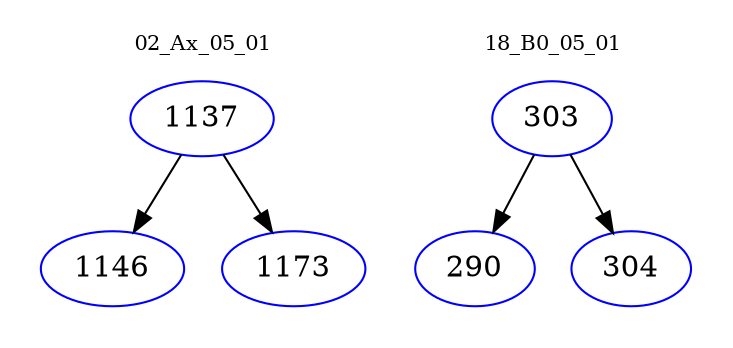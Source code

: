digraph{
subgraph cluster_0 {
color = white
label = "02_Ax_05_01";
fontsize=10;
T0_1137 [label="1137", color="blue"]
T0_1137 -> T0_1146 [color="black"]
T0_1146 [label="1146", color="blue"]
T0_1137 -> T0_1173 [color="black"]
T0_1173 [label="1173", color="blue"]
}
subgraph cluster_1 {
color = white
label = "18_B0_05_01";
fontsize=10;
T1_303 [label="303", color="blue"]
T1_303 -> T1_290 [color="black"]
T1_290 [label="290", color="blue"]
T1_303 -> T1_304 [color="black"]
T1_304 [label="304", color="blue"]
}
}

